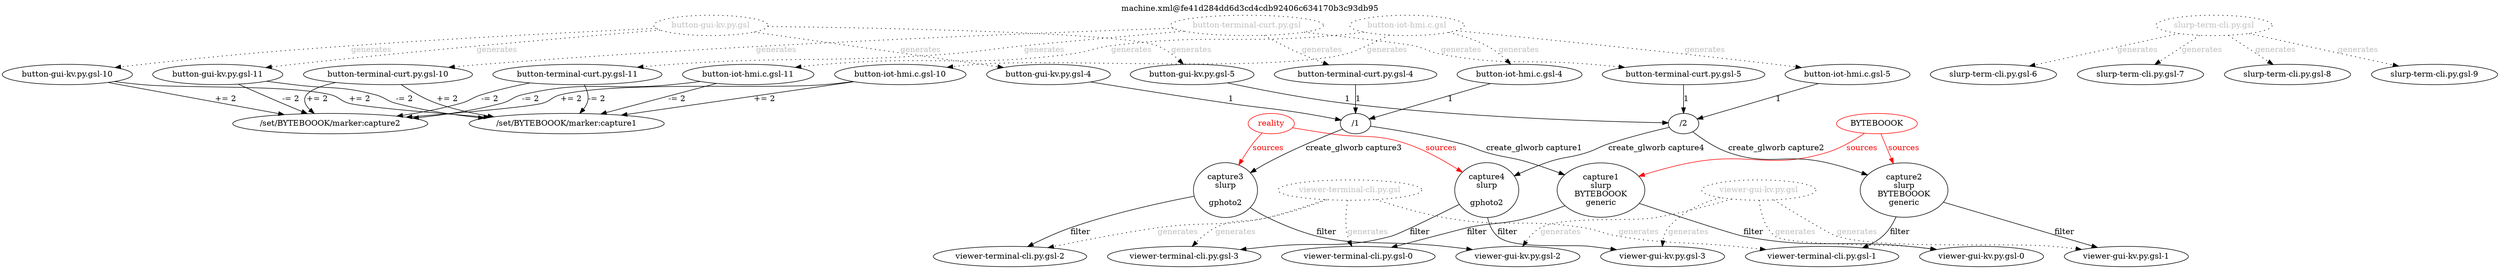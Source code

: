 // This Source Code Form is subject to the terms of the Mozilla Public
// License, v. 2.0. If a copy of the MPL was not distributed with this
// file, You can obtain one at http://mozilla.org/MPL/2.0/.

// Copyright (c) 2018, Galen Curwen-McAdams

// Generated by Codegen: https://github.com/galencm/ma
digraph permutations {
node [weight = 0.25];
nodesep=0.5
reality[label="reality",fontcolor="red",color="red"]
BYTEBOOOK[label="BYTEBOOOK",color="red"]
viewer_terminal_cli_py_gsl[label="viewer-terminal-cli.py.gsl", style="dotted",fontcolor="gray"]

viewer00[label="viewer-terminal-cli.py.gsl-0"]
viewer_terminal_cli_py_gsl -> viewer00 [label="generates", style="dotted",fontcolor="gray"]
capture1 -> viewer00 [label="filter"]
viewer_gui_kv_py_gsl[label="viewer-gui-kv.py.gsl", style="dotted",fontcolor="gray"]

viewer10[label="viewer-gui-kv.py.gsl-0"]
viewer_gui_kv_py_gsl -> viewer10 [label="generates", style="dotted",fontcolor="gray"]
capture1 -> viewer10 [label="filter"]
viewer_terminal_cli_py_gsl[label="viewer-terminal-cli.py.gsl", style="dotted",fontcolor="gray"]

viewer01[label="viewer-terminal-cli.py.gsl-1"]
viewer_terminal_cli_py_gsl -> viewer01 [label="generates", style="dotted",fontcolor="gray"]
capture2 -> viewer01 [label="filter"]
viewer_gui_kv_py_gsl[label="viewer-gui-kv.py.gsl", style="dotted",fontcolor="gray"]

viewer11[label="viewer-gui-kv.py.gsl-1"]
viewer_gui_kv_py_gsl -> viewer11 [label="generates", style="dotted",fontcolor="gray"]
capture2 -> viewer11 [label="filter"]
viewer_terminal_cli_py_gsl[label="viewer-terminal-cli.py.gsl", style="dotted",fontcolor="gray"]

viewer02[label="viewer-terminal-cli.py.gsl-2"]
viewer_terminal_cli_py_gsl -> viewer02 [label="generates", style="dotted",fontcolor="gray"]
capture3 -> viewer02 [label="filter"]
viewer_gui_kv_py_gsl[label="viewer-gui-kv.py.gsl", style="dotted",fontcolor="gray"]

viewer12[label="viewer-gui-kv.py.gsl-2"]
viewer_gui_kv_py_gsl -> viewer12 [label="generates", style="dotted",fontcolor="gray"]
capture3 -> viewer12 [label="filter"]
viewer_terminal_cli_py_gsl[label="viewer-terminal-cli.py.gsl", style="dotted",fontcolor="gray"]

viewer03[label="viewer-terminal-cli.py.gsl-3"]
viewer_terminal_cli_py_gsl -> viewer03 [label="generates", style="dotted",fontcolor="gray"]
capture4 -> viewer03 [label="filter"]
viewer_gui_kv_py_gsl[label="viewer-gui-kv.py.gsl", style="dotted",fontcolor="gray"]

viewer13[label="viewer-gui-kv.py.gsl-3"]
viewer_gui_kv_py_gsl -> viewer13 [label="generates", style="dotted",fontcolor="gray"]
capture4 -> viewer13 [label="filter"]
button_iot_hmi_c_gsl[label="button-iot-hmi.c.gsl", style="dotted",fontcolor="gray"]

button04[label="button-iot-hmi.c.gsl-4"]
button_iot_hmi_c_gsl -> button04 [label="generates", style="dotted",fontcolor="gray"]
DEST1[label="/1"]
button04 -> DEST1 [label="1"]
button_gui_kv_py_gsl[label="button-gui-kv.py.gsl", style="dotted",fontcolor="gray"]

button14[label="button-gui-kv.py.gsl-4"]
button_gui_kv_py_gsl -> button14 [label="generates", style="dotted",fontcolor="gray"]
DEST1[label="/1"]
button14 -> DEST1 [label="1"]
button_terminal_curt_py_gsl[label="button-terminal-curt.py.gsl", style="dotted",fontcolor="gray"]

button24[label="button-terminal-curt.py.gsl-4"]
button_terminal_curt_py_gsl -> button24 [label="generates", style="dotted",fontcolor="gray"]
DEST1[label="/1"]
button24 -> DEST1 [label="1"]
button_iot_hmi_c_gsl[label="button-iot-hmi.c.gsl", style="dotted",fontcolor="gray"]

button05[label="button-iot-hmi.c.gsl-5"]
button_iot_hmi_c_gsl -> button05 [label="generates", style="dotted",fontcolor="gray"]
DEST2[label="/2"]
button05 -> DEST2 [label="1"]
button_gui_kv_py_gsl[label="button-gui-kv.py.gsl", style="dotted",fontcolor="gray"]

button15[label="button-gui-kv.py.gsl-5"]
button_gui_kv_py_gsl -> button15 [label="generates", style="dotted",fontcolor="gray"]
DEST2[label="/2"]
button15 -> DEST2 [label="1"]
button_terminal_curt_py_gsl[label="button-terminal-curt.py.gsl", style="dotted",fontcolor="gray"]

button25[label="button-terminal-curt.py.gsl-5"]
button_terminal_curt_py_gsl -> button25 [label="generates", style="dotted",fontcolor="gray"]
DEST2[label="/2"]
button25 -> DEST2 [label="1"]
slurp_term_cli_py_gsl[label="slurp-term-cli.py.gsl", style="dotted",fontcolor="gray"]
capture1[label="capture1
slurp
BYTEBOOOK
generic"]
BYTEBOOOK -> capture1 [label="sources", fontcolor="red", color="red"]

slurp06[label="slurp-term-cli.py.gsl-6"]
slurp_term_cli_py_gsl -> slurp06 [label="generates", style="dotted",fontcolor="gray"]
DEST1 -> capture1 [label="create_glworb capture1"]
slurp_term_cli_py_gsl[label="slurp-term-cli.py.gsl", style="dotted",fontcolor="gray"]
capture2[label="capture2
slurp
BYTEBOOOK
generic"]
BYTEBOOOK -> capture2 [label="sources", fontcolor="red", color="red"]

slurp07[label="slurp-term-cli.py.gsl-7"]
slurp_term_cli_py_gsl -> slurp07 [label="generates", style="dotted",fontcolor="gray"]
DEST2 -> capture2 [label="create_glworb capture2"]
slurp_term_cli_py_gsl[label="slurp-term-cli.py.gsl", style="dotted",fontcolor="gray"]
capture3[label="capture3
slurp

gphoto2"]
reality -> capture3 [label="sources", fontcolor="red", color="red"]

slurp08[label="slurp-term-cli.py.gsl-8"]
slurp_term_cli_py_gsl -> slurp08 [label="generates", style="dotted",fontcolor="gray"]
DEST1 -> capture3 [label="create_glworb capture3"]
slurp_term_cli_py_gsl[label="slurp-term-cli.py.gsl", style="dotted",fontcolor="gray"]
capture4[label="capture4
slurp

gphoto2"]
reality -> capture4 [label="sources", fontcolor="red", color="red"]

slurp09[label="slurp-term-cli.py.gsl-9"]
slurp_term_cli_py_gsl -> slurp09 [label="generates", style="dotted",fontcolor="gray"]
DEST2 -> capture4 [label="create_glworb capture4"]
button_iot_hmi_c_gsl[label="button-iot-hmi.c.gsl", style="dotted",fontcolor="gray"]

button010[label="button-iot-hmi.c.gsl-10"]
button_iot_hmi_c_gsl -> button010 [label="generates", style="dotted",fontcolor="gray"]
DESTsetBYTEBOOOKmarkercapture1[label="/set/BYTEBOOOK/marker:capture1"]
button010 -> DESTsetBYTEBOOOKmarkercapture1 [label="+= 2"]
DESTsetBYTEBOOOKmarkercapture2[label="/set/BYTEBOOOK/marker:capture2"]
button010 -> DESTsetBYTEBOOOKmarkercapture2 [label="+= 2"]
button_gui_kv_py_gsl[label="button-gui-kv.py.gsl", style="dotted",fontcolor="gray"]

button110[label="button-gui-kv.py.gsl-10"]
button_gui_kv_py_gsl -> button110 [label="generates", style="dotted",fontcolor="gray"]
DESTsetBYTEBOOOKmarkercapture1[label="/set/BYTEBOOOK/marker:capture1"]
button110 -> DESTsetBYTEBOOOKmarkercapture1 [label="+= 2"]
DESTsetBYTEBOOOKmarkercapture2[label="/set/BYTEBOOOK/marker:capture2"]
button110 -> DESTsetBYTEBOOOKmarkercapture2 [label="+= 2"]
button_terminal_curt_py_gsl[label="button-terminal-curt.py.gsl", style="dotted",fontcolor="gray"]

button210[label="button-terminal-curt.py.gsl-10"]
button_terminal_curt_py_gsl -> button210 [label="generates", style="dotted",fontcolor="gray"]
DESTsetBYTEBOOOKmarkercapture1[label="/set/BYTEBOOOK/marker:capture1"]
button210 -> DESTsetBYTEBOOOKmarkercapture1 [label="+= 2"]
DESTsetBYTEBOOOKmarkercapture2[label="/set/BYTEBOOOK/marker:capture2"]
button210 -> DESTsetBYTEBOOOKmarkercapture2 [label="+= 2"]
button_iot_hmi_c_gsl[label="button-iot-hmi.c.gsl", style="dotted",fontcolor="gray"]

button011[label="button-iot-hmi.c.gsl-11"]
button_iot_hmi_c_gsl -> button011 [label="generates", style="dotted",fontcolor="gray"]
DESTsetBYTEBOOOKmarkercapture1[label="/set/BYTEBOOOK/marker:capture1"]
button011 -> DESTsetBYTEBOOOKmarkercapture1 [label="-= 2"]
DESTsetBYTEBOOOKmarkercapture2[label="/set/BYTEBOOOK/marker:capture2"]
button011 -> DESTsetBYTEBOOOKmarkercapture2 [label="-= 2"]
button_gui_kv_py_gsl[label="button-gui-kv.py.gsl", style="dotted",fontcolor="gray"]

button111[label="button-gui-kv.py.gsl-11"]
button_gui_kv_py_gsl -> button111 [label="generates", style="dotted",fontcolor="gray"]
DESTsetBYTEBOOOKmarkercapture1[label="/set/BYTEBOOOK/marker:capture1"]
button111 -> DESTsetBYTEBOOOKmarkercapture1 [label="-= 2"]
DESTsetBYTEBOOOKmarkercapture2[label="/set/BYTEBOOOK/marker:capture2"]
button111 -> DESTsetBYTEBOOOKmarkercapture2 [label="-= 2"]
button_terminal_curt_py_gsl[label="button-terminal-curt.py.gsl", style="dotted",fontcolor="gray"]

button211[label="button-terminal-curt.py.gsl-11"]
button_terminal_curt_py_gsl -> button211 [label="generates", style="dotted",fontcolor="gray"]
DESTsetBYTEBOOOKmarkercapture1[label="/set/BYTEBOOOK/marker:capture1"]
button211 -> DESTsetBYTEBOOOKmarkercapture1 [label="-= 2"]
DESTsetBYTEBOOOKmarkercapture2[label="/set/BYTEBOOOK/marker:capture2"]
button211 -> DESTsetBYTEBOOOKmarkercapture2 [label="-= 2"]
labelloc="t";
label="machine.xml@fe41d284dd6d3cd4cdb92406c634170b3c93db95";
}